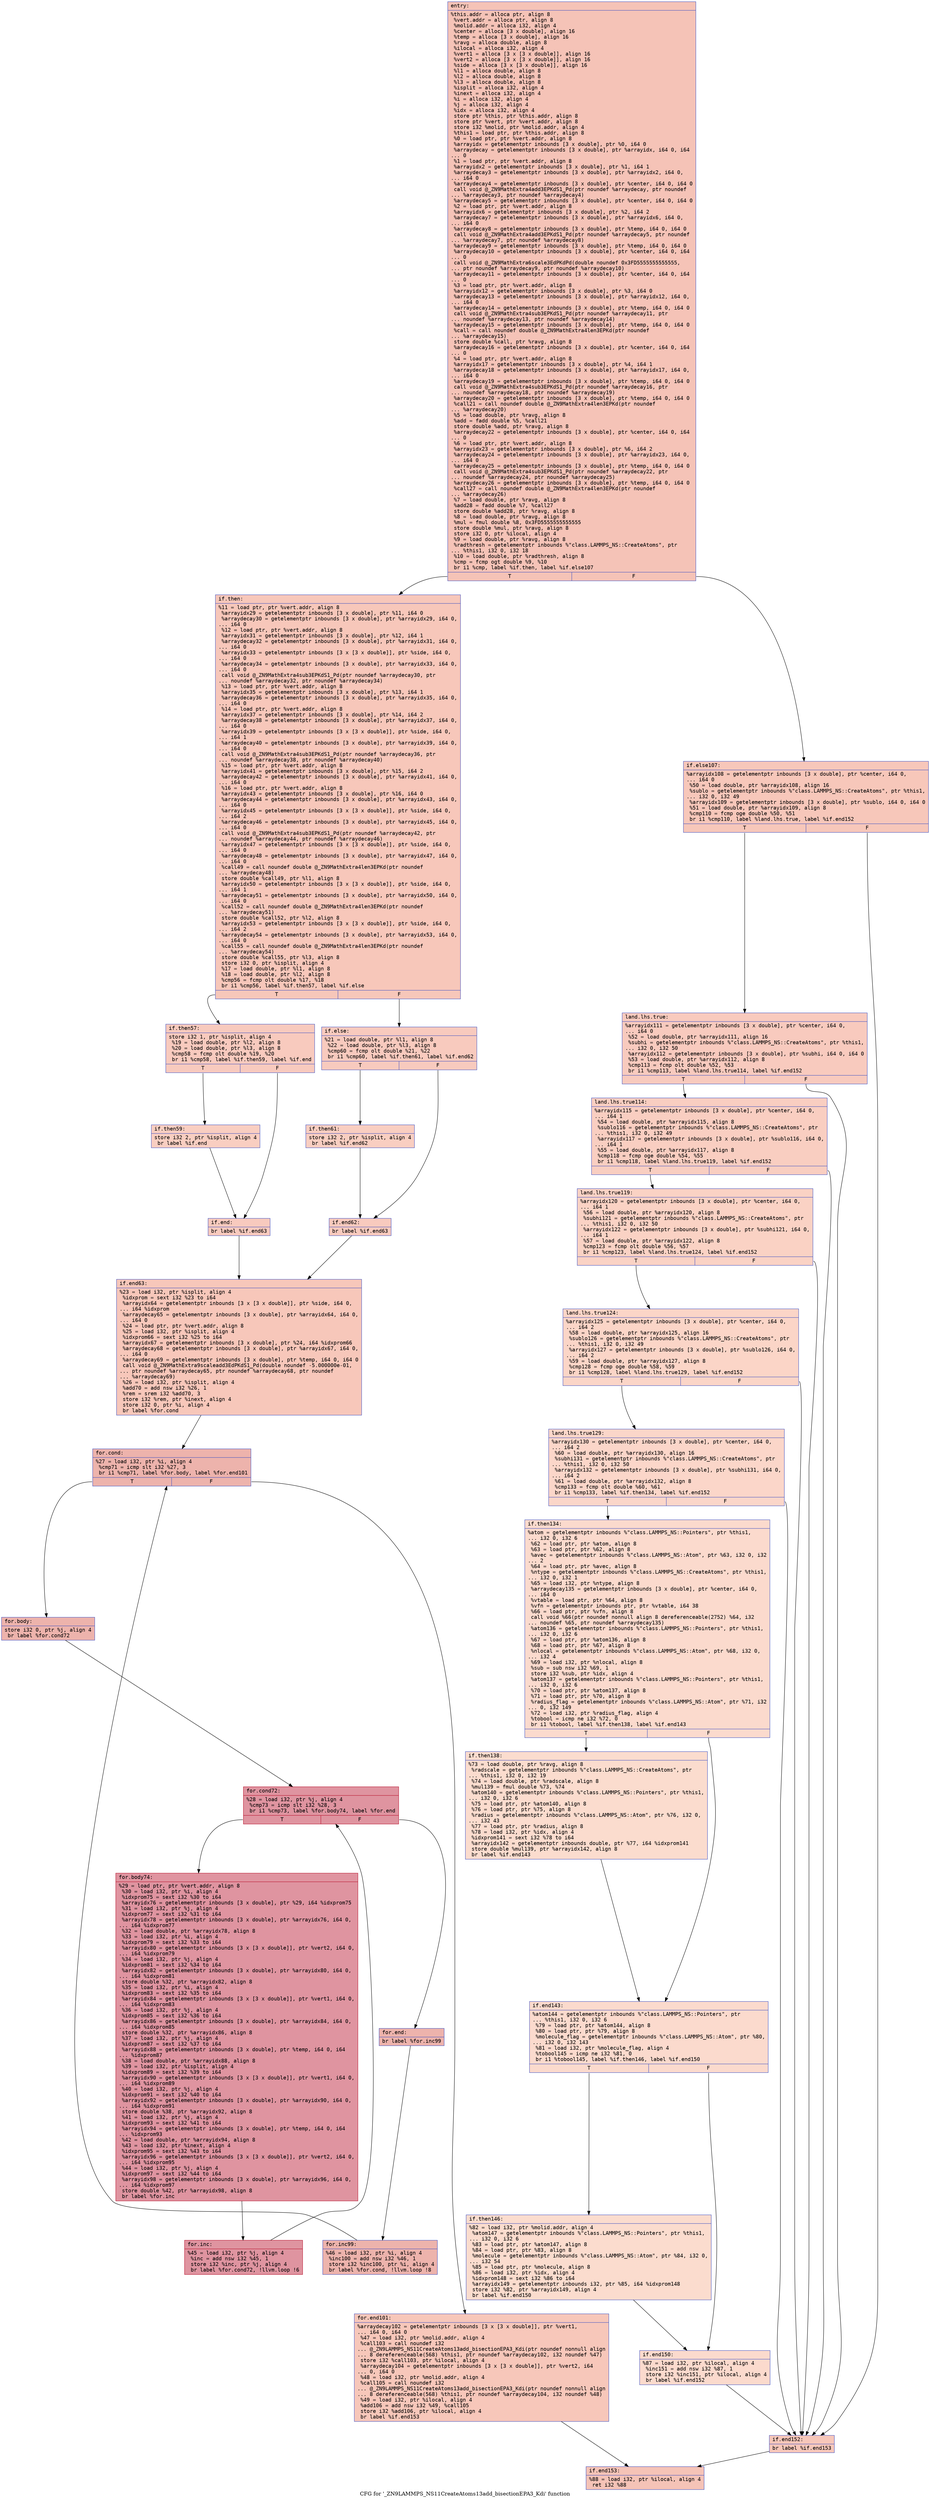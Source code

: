 digraph "CFG for '_ZN9LAMMPS_NS11CreateAtoms13add_bisectionEPA3_Kdi' function" {
	label="CFG for '_ZN9LAMMPS_NS11CreateAtoms13add_bisectionEPA3_Kdi' function";

	Node0x55e069375a70 [shape=record,color="#3d50c3ff", style=filled, fillcolor="#e8765c70" fontname="Courier",label="{entry:\l|  %this.addr = alloca ptr, align 8\l  %vert.addr = alloca ptr, align 8\l  %molid.addr = alloca i32, align 4\l  %center = alloca [3 x double], align 16\l  %temp = alloca [3 x double], align 16\l  %ravg = alloca double, align 8\l  %ilocal = alloca i32, align 4\l  %vert1 = alloca [3 x [3 x double]], align 16\l  %vert2 = alloca [3 x [3 x double]], align 16\l  %side = alloca [3 x [3 x double]], align 16\l  %l1 = alloca double, align 8\l  %l2 = alloca double, align 8\l  %l3 = alloca double, align 8\l  %isplit = alloca i32, align 4\l  %inext = alloca i32, align 4\l  %i = alloca i32, align 4\l  %j = alloca i32, align 4\l  %idx = alloca i32, align 4\l  store ptr %this, ptr %this.addr, align 8\l  store ptr %vert, ptr %vert.addr, align 8\l  store i32 %molid, ptr %molid.addr, align 4\l  %this1 = load ptr, ptr %this.addr, align 8\l  %0 = load ptr, ptr %vert.addr, align 8\l  %arrayidx = getelementptr inbounds [3 x double], ptr %0, i64 0\l  %arraydecay = getelementptr inbounds [3 x double], ptr %arrayidx, i64 0, i64\l... 0\l  %1 = load ptr, ptr %vert.addr, align 8\l  %arrayidx2 = getelementptr inbounds [3 x double], ptr %1, i64 1\l  %arraydecay3 = getelementptr inbounds [3 x double], ptr %arrayidx2, i64 0,\l... i64 0\l  %arraydecay4 = getelementptr inbounds [3 x double], ptr %center, i64 0, i64 0\l  call void @_ZN9MathExtra4add3EPKdS1_Pd(ptr noundef %arraydecay, ptr noundef\l... %arraydecay3, ptr noundef %arraydecay4)\l  %arraydecay5 = getelementptr inbounds [3 x double], ptr %center, i64 0, i64 0\l  %2 = load ptr, ptr %vert.addr, align 8\l  %arrayidx6 = getelementptr inbounds [3 x double], ptr %2, i64 2\l  %arraydecay7 = getelementptr inbounds [3 x double], ptr %arrayidx6, i64 0,\l... i64 0\l  %arraydecay8 = getelementptr inbounds [3 x double], ptr %temp, i64 0, i64 0\l  call void @_ZN9MathExtra4add3EPKdS1_Pd(ptr noundef %arraydecay5, ptr noundef\l... %arraydecay7, ptr noundef %arraydecay8)\l  %arraydecay9 = getelementptr inbounds [3 x double], ptr %temp, i64 0, i64 0\l  %arraydecay10 = getelementptr inbounds [3 x double], ptr %center, i64 0, i64\l... 0\l  call void @_ZN9MathExtra6scale3EdPKdPd(double noundef 0x3FD5555555555555,\l... ptr noundef %arraydecay9, ptr noundef %arraydecay10)\l  %arraydecay11 = getelementptr inbounds [3 x double], ptr %center, i64 0, i64\l... 0\l  %3 = load ptr, ptr %vert.addr, align 8\l  %arrayidx12 = getelementptr inbounds [3 x double], ptr %3, i64 0\l  %arraydecay13 = getelementptr inbounds [3 x double], ptr %arrayidx12, i64 0,\l... i64 0\l  %arraydecay14 = getelementptr inbounds [3 x double], ptr %temp, i64 0, i64 0\l  call void @_ZN9MathExtra4sub3EPKdS1_Pd(ptr noundef %arraydecay11, ptr\l... noundef %arraydecay13, ptr noundef %arraydecay14)\l  %arraydecay15 = getelementptr inbounds [3 x double], ptr %temp, i64 0, i64 0\l  %call = call noundef double @_ZN9MathExtra4len3EPKd(ptr noundef\l... %arraydecay15)\l  store double %call, ptr %ravg, align 8\l  %arraydecay16 = getelementptr inbounds [3 x double], ptr %center, i64 0, i64\l... 0\l  %4 = load ptr, ptr %vert.addr, align 8\l  %arrayidx17 = getelementptr inbounds [3 x double], ptr %4, i64 1\l  %arraydecay18 = getelementptr inbounds [3 x double], ptr %arrayidx17, i64 0,\l... i64 0\l  %arraydecay19 = getelementptr inbounds [3 x double], ptr %temp, i64 0, i64 0\l  call void @_ZN9MathExtra4sub3EPKdS1_Pd(ptr noundef %arraydecay16, ptr\l... noundef %arraydecay18, ptr noundef %arraydecay19)\l  %arraydecay20 = getelementptr inbounds [3 x double], ptr %temp, i64 0, i64 0\l  %call21 = call noundef double @_ZN9MathExtra4len3EPKd(ptr noundef\l... %arraydecay20)\l  %5 = load double, ptr %ravg, align 8\l  %add = fadd double %5, %call21\l  store double %add, ptr %ravg, align 8\l  %arraydecay22 = getelementptr inbounds [3 x double], ptr %center, i64 0, i64\l... 0\l  %6 = load ptr, ptr %vert.addr, align 8\l  %arrayidx23 = getelementptr inbounds [3 x double], ptr %6, i64 2\l  %arraydecay24 = getelementptr inbounds [3 x double], ptr %arrayidx23, i64 0,\l... i64 0\l  %arraydecay25 = getelementptr inbounds [3 x double], ptr %temp, i64 0, i64 0\l  call void @_ZN9MathExtra4sub3EPKdS1_Pd(ptr noundef %arraydecay22, ptr\l... noundef %arraydecay24, ptr noundef %arraydecay25)\l  %arraydecay26 = getelementptr inbounds [3 x double], ptr %temp, i64 0, i64 0\l  %call27 = call noundef double @_ZN9MathExtra4len3EPKd(ptr noundef\l... %arraydecay26)\l  %7 = load double, ptr %ravg, align 8\l  %add28 = fadd double %7, %call27\l  store double %add28, ptr %ravg, align 8\l  %8 = load double, ptr %ravg, align 8\l  %mul = fmul double %8, 0x3FD5555555555555\l  store double %mul, ptr %ravg, align 8\l  store i32 0, ptr %ilocal, align 4\l  %9 = load double, ptr %ravg, align 8\l  %radthresh = getelementptr inbounds %\"class.LAMMPS_NS::CreateAtoms\", ptr\l... %this1, i32 0, i32 18\l  %10 = load double, ptr %radthresh, align 8\l  %cmp = fcmp ogt double %9, %10\l  br i1 %cmp, label %if.then, label %if.else107\l|{<s0>T|<s1>F}}"];
	Node0x55e069375a70:s0 -> Node0x55e069379db0[tooltip="entry -> if.then\nProbability 50.00%" ];
	Node0x55e069375a70:s1 -> Node0x55e069379e20[tooltip="entry -> if.else107\nProbability 50.00%" ];
	Node0x55e069379db0 [shape=record,color="#3d50c3ff", style=filled, fillcolor="#ec7f6370" fontname="Courier",label="{if.then:\l|  %11 = load ptr, ptr %vert.addr, align 8\l  %arrayidx29 = getelementptr inbounds [3 x double], ptr %11, i64 0\l  %arraydecay30 = getelementptr inbounds [3 x double], ptr %arrayidx29, i64 0,\l... i64 0\l  %12 = load ptr, ptr %vert.addr, align 8\l  %arrayidx31 = getelementptr inbounds [3 x double], ptr %12, i64 1\l  %arraydecay32 = getelementptr inbounds [3 x double], ptr %arrayidx31, i64 0,\l... i64 0\l  %arrayidx33 = getelementptr inbounds [3 x [3 x double]], ptr %side, i64 0,\l... i64 0\l  %arraydecay34 = getelementptr inbounds [3 x double], ptr %arrayidx33, i64 0,\l... i64 0\l  call void @_ZN9MathExtra4sub3EPKdS1_Pd(ptr noundef %arraydecay30, ptr\l... noundef %arraydecay32, ptr noundef %arraydecay34)\l  %13 = load ptr, ptr %vert.addr, align 8\l  %arrayidx35 = getelementptr inbounds [3 x double], ptr %13, i64 1\l  %arraydecay36 = getelementptr inbounds [3 x double], ptr %arrayidx35, i64 0,\l... i64 0\l  %14 = load ptr, ptr %vert.addr, align 8\l  %arrayidx37 = getelementptr inbounds [3 x double], ptr %14, i64 2\l  %arraydecay38 = getelementptr inbounds [3 x double], ptr %arrayidx37, i64 0,\l... i64 0\l  %arrayidx39 = getelementptr inbounds [3 x [3 x double]], ptr %side, i64 0,\l... i64 1\l  %arraydecay40 = getelementptr inbounds [3 x double], ptr %arrayidx39, i64 0,\l... i64 0\l  call void @_ZN9MathExtra4sub3EPKdS1_Pd(ptr noundef %arraydecay36, ptr\l... noundef %arraydecay38, ptr noundef %arraydecay40)\l  %15 = load ptr, ptr %vert.addr, align 8\l  %arrayidx41 = getelementptr inbounds [3 x double], ptr %15, i64 2\l  %arraydecay42 = getelementptr inbounds [3 x double], ptr %arrayidx41, i64 0,\l... i64 0\l  %16 = load ptr, ptr %vert.addr, align 8\l  %arrayidx43 = getelementptr inbounds [3 x double], ptr %16, i64 0\l  %arraydecay44 = getelementptr inbounds [3 x double], ptr %arrayidx43, i64 0,\l... i64 0\l  %arrayidx45 = getelementptr inbounds [3 x [3 x double]], ptr %side, i64 0,\l... i64 2\l  %arraydecay46 = getelementptr inbounds [3 x double], ptr %arrayidx45, i64 0,\l... i64 0\l  call void @_ZN9MathExtra4sub3EPKdS1_Pd(ptr noundef %arraydecay42, ptr\l... noundef %arraydecay44, ptr noundef %arraydecay46)\l  %arrayidx47 = getelementptr inbounds [3 x [3 x double]], ptr %side, i64 0,\l... i64 0\l  %arraydecay48 = getelementptr inbounds [3 x double], ptr %arrayidx47, i64 0,\l... i64 0\l  %call49 = call noundef double @_ZN9MathExtra4len3EPKd(ptr noundef\l... %arraydecay48)\l  store double %call49, ptr %l1, align 8\l  %arrayidx50 = getelementptr inbounds [3 x [3 x double]], ptr %side, i64 0,\l... i64 1\l  %arraydecay51 = getelementptr inbounds [3 x double], ptr %arrayidx50, i64 0,\l... i64 0\l  %call52 = call noundef double @_ZN9MathExtra4len3EPKd(ptr noundef\l... %arraydecay51)\l  store double %call52, ptr %l2, align 8\l  %arrayidx53 = getelementptr inbounds [3 x [3 x double]], ptr %side, i64 0,\l... i64 2\l  %arraydecay54 = getelementptr inbounds [3 x double], ptr %arrayidx53, i64 0,\l... i64 0\l  %call55 = call noundef double @_ZN9MathExtra4len3EPKd(ptr noundef\l... %arraydecay54)\l  store double %call55, ptr %l3, align 8\l  store i32 0, ptr %isplit, align 4\l  %17 = load double, ptr %l1, align 8\l  %18 = load double, ptr %l2, align 8\l  %cmp56 = fcmp olt double %17, %18\l  br i1 %cmp56, label %if.then57, label %if.else\l|{<s0>T|<s1>F}}"];
	Node0x55e069379db0:s0 -> Node0x55e06937c330[tooltip="if.then -> if.then57\nProbability 50.00%" ];
	Node0x55e069379db0:s1 -> Node0x55e06937c380[tooltip="if.then -> if.else\nProbability 50.00%" ];
	Node0x55e06937c330 [shape=record,color="#3d50c3ff", style=filled, fillcolor="#ef886b70" fontname="Courier",label="{if.then57:\l|  store i32 1, ptr %isplit, align 4\l  %19 = load double, ptr %l2, align 8\l  %20 = load double, ptr %l3, align 8\l  %cmp58 = fcmp olt double %19, %20\l  br i1 %cmp58, label %if.then59, label %if.end\l|{<s0>T|<s1>F}}"];
	Node0x55e06937c330:s0 -> Node0x55e06937c750[tooltip="if.then57 -> if.then59\nProbability 50.00%" ];
	Node0x55e06937c330:s1 -> Node0x55e06937c7a0[tooltip="if.then57 -> if.end\nProbability 50.00%" ];
	Node0x55e06937c750 [shape=record,color="#3d50c3ff", style=filled, fillcolor="#f2907270" fontname="Courier",label="{if.then59:\l|  store i32 2, ptr %isplit, align 4\l  br label %if.end\l}"];
	Node0x55e06937c750 -> Node0x55e06937c7a0[tooltip="if.then59 -> if.end\nProbability 100.00%" ];
	Node0x55e06937c7a0 [shape=record,color="#3d50c3ff", style=filled, fillcolor="#ef886b70" fontname="Courier",label="{if.end:\l|  br label %if.end63\l}"];
	Node0x55e06937c7a0 -> Node0x55e06937c9c0[tooltip="if.end -> if.end63\nProbability 100.00%" ];
	Node0x55e06937c380 [shape=record,color="#3d50c3ff", style=filled, fillcolor="#ef886b70" fontname="Courier",label="{if.else:\l|  %21 = load double, ptr %l1, align 8\l  %22 = load double, ptr %l3, align 8\l  %cmp60 = fcmp olt double %21, %22\l  br i1 %cmp60, label %if.then61, label %if.end62\l|{<s0>T|<s1>F}}"];
	Node0x55e06937c380:s0 -> Node0x55e06937cbf0[tooltip="if.else -> if.then61\nProbability 50.00%" ];
	Node0x55e06937c380:s1 -> Node0x55e06937cc70[tooltip="if.else -> if.end62\nProbability 50.00%" ];
	Node0x55e06937cbf0 [shape=record,color="#3d50c3ff", style=filled, fillcolor="#f2907270" fontname="Courier",label="{if.then61:\l|  store i32 2, ptr %isplit, align 4\l  br label %if.end62\l}"];
	Node0x55e06937cbf0 -> Node0x55e06937cc70[tooltip="if.then61 -> if.end62\nProbability 100.00%" ];
	Node0x55e06937cc70 [shape=record,color="#3d50c3ff", style=filled, fillcolor="#ef886b70" fontname="Courier",label="{if.end62:\l|  br label %if.end63\l}"];
	Node0x55e06937cc70 -> Node0x55e06937c9c0[tooltip="if.end62 -> if.end63\nProbability 100.00%" ];
	Node0x55e06937c9c0 [shape=record,color="#3d50c3ff", style=filled, fillcolor="#ec7f6370" fontname="Courier",label="{if.end63:\l|  %23 = load i32, ptr %isplit, align 4\l  %idxprom = sext i32 %23 to i64\l  %arrayidx64 = getelementptr inbounds [3 x [3 x double]], ptr %side, i64 0,\l... i64 %idxprom\l  %arraydecay65 = getelementptr inbounds [3 x double], ptr %arrayidx64, i64 0,\l... i64 0\l  %24 = load ptr, ptr %vert.addr, align 8\l  %25 = load i32, ptr %isplit, align 4\l  %idxprom66 = sext i32 %25 to i64\l  %arrayidx67 = getelementptr inbounds [3 x double], ptr %24, i64 %idxprom66\l  %arraydecay68 = getelementptr inbounds [3 x double], ptr %arrayidx67, i64 0,\l... i64 0\l  %arraydecay69 = getelementptr inbounds [3 x double], ptr %temp, i64 0, i64 0\l  call void @_ZN9MathExtra9scaleadd3EdPKdS1_Pd(double noundef -5.000000e-01,\l... ptr noundef %arraydecay65, ptr noundef %arraydecay68, ptr noundef\l... %arraydecay69)\l  %26 = load i32, ptr %isplit, align 4\l  %add70 = add nsw i32 %26, 1\l  %rem = srem i32 %add70, 3\l  store i32 %rem, ptr %inext, align 4\l  store i32 0, ptr %i, align 4\l  br label %for.cond\l}"];
	Node0x55e06937c9c0 -> Node0x55e06937e140[tooltip="if.end63 -> for.cond\nProbability 100.00%" ];
	Node0x55e06937e140 [shape=record,color="#3d50c3ff", style=filled, fillcolor="#d6524470" fontname="Courier",label="{for.cond:\l|  %27 = load i32, ptr %i, align 4\l  %cmp71 = icmp slt i32 %27, 3\l  br i1 %cmp71, label %for.body, label %for.end101\l|{<s0>T|<s1>F}}"];
	Node0x55e06937e140:s0 -> Node0x55e06937e330[tooltip="for.cond -> for.body\nProbability 96.88%" ];
	Node0x55e06937e140:s1 -> Node0x55e06937e3b0[tooltip="for.cond -> for.end101\nProbability 3.12%" ];
	Node0x55e06937e330 [shape=record,color="#3d50c3ff", style=filled, fillcolor="#d6524470" fontname="Courier",label="{for.body:\l|  store i32 0, ptr %j, align 4\l  br label %for.cond72\l}"];
	Node0x55e06937e330 -> Node0x55e06937e580[tooltip="for.body -> for.cond72\nProbability 100.00%" ];
	Node0x55e06937e580 [shape=record,color="#b70d28ff", style=filled, fillcolor="#b70d2870" fontname="Courier",label="{for.cond72:\l|  %28 = load i32, ptr %j, align 4\l  %cmp73 = icmp slt i32 %28, 3\l  br i1 %cmp73, label %for.body74, label %for.end\l|{<s0>T|<s1>F}}"];
	Node0x55e06937e580:s0 -> Node0x55e06937e7a0[tooltip="for.cond72 -> for.body74\nProbability 96.88%" ];
	Node0x55e06937e580:s1 -> Node0x55e06937e820[tooltip="for.cond72 -> for.end\nProbability 3.12%" ];
	Node0x55e06937e7a0 [shape=record,color="#b70d28ff", style=filled, fillcolor="#b70d2870" fontname="Courier",label="{for.body74:\l|  %29 = load ptr, ptr %vert.addr, align 8\l  %30 = load i32, ptr %i, align 4\l  %idxprom75 = sext i32 %30 to i64\l  %arrayidx76 = getelementptr inbounds [3 x double], ptr %29, i64 %idxprom75\l  %31 = load i32, ptr %j, align 4\l  %idxprom77 = sext i32 %31 to i64\l  %arrayidx78 = getelementptr inbounds [3 x double], ptr %arrayidx76, i64 0,\l... i64 %idxprom77\l  %32 = load double, ptr %arrayidx78, align 8\l  %33 = load i32, ptr %i, align 4\l  %idxprom79 = sext i32 %33 to i64\l  %arrayidx80 = getelementptr inbounds [3 x [3 x double]], ptr %vert2, i64 0,\l... i64 %idxprom79\l  %34 = load i32, ptr %j, align 4\l  %idxprom81 = sext i32 %34 to i64\l  %arrayidx82 = getelementptr inbounds [3 x double], ptr %arrayidx80, i64 0,\l... i64 %idxprom81\l  store double %32, ptr %arrayidx82, align 8\l  %35 = load i32, ptr %i, align 4\l  %idxprom83 = sext i32 %35 to i64\l  %arrayidx84 = getelementptr inbounds [3 x [3 x double]], ptr %vert1, i64 0,\l... i64 %idxprom83\l  %36 = load i32, ptr %j, align 4\l  %idxprom85 = sext i32 %36 to i64\l  %arrayidx86 = getelementptr inbounds [3 x double], ptr %arrayidx84, i64 0,\l... i64 %idxprom85\l  store double %32, ptr %arrayidx86, align 8\l  %37 = load i32, ptr %j, align 4\l  %idxprom87 = sext i32 %37 to i64\l  %arrayidx88 = getelementptr inbounds [3 x double], ptr %temp, i64 0, i64\l... %idxprom87\l  %38 = load double, ptr %arrayidx88, align 8\l  %39 = load i32, ptr %isplit, align 4\l  %idxprom89 = sext i32 %39 to i64\l  %arrayidx90 = getelementptr inbounds [3 x [3 x double]], ptr %vert1, i64 0,\l... i64 %idxprom89\l  %40 = load i32, ptr %j, align 4\l  %idxprom91 = sext i32 %40 to i64\l  %arrayidx92 = getelementptr inbounds [3 x double], ptr %arrayidx90, i64 0,\l... i64 %idxprom91\l  store double %38, ptr %arrayidx92, align 8\l  %41 = load i32, ptr %j, align 4\l  %idxprom93 = sext i32 %41 to i64\l  %arrayidx94 = getelementptr inbounds [3 x double], ptr %temp, i64 0, i64\l... %idxprom93\l  %42 = load double, ptr %arrayidx94, align 8\l  %43 = load i32, ptr %inext, align 4\l  %idxprom95 = sext i32 %43 to i64\l  %arrayidx96 = getelementptr inbounds [3 x [3 x double]], ptr %vert2, i64 0,\l... i64 %idxprom95\l  %44 = load i32, ptr %j, align 4\l  %idxprom97 = sext i32 %44 to i64\l  %arrayidx98 = getelementptr inbounds [3 x double], ptr %arrayidx96, i64 0,\l... i64 %idxprom97\l  store double %42, ptr %arrayidx98, align 8\l  br label %for.inc\l}"];
	Node0x55e06937e7a0 -> Node0x55e0693806c0[tooltip="for.body74 -> for.inc\nProbability 100.00%" ];
	Node0x55e0693806c0 [shape=record,color="#b70d28ff", style=filled, fillcolor="#b70d2870" fontname="Courier",label="{for.inc:\l|  %45 = load i32, ptr %j, align 4\l  %inc = add nsw i32 %45, 1\l  store i32 %inc, ptr %j, align 4\l  br label %for.cond72, !llvm.loop !6\l}"];
	Node0x55e0693806c0 -> Node0x55e06937e580[tooltip="for.inc -> for.cond72\nProbability 100.00%" ];
	Node0x55e06937e820 [shape=record,color="#3d50c3ff", style=filled, fillcolor="#d6524470" fontname="Courier",label="{for.end:\l|  br label %for.inc99\l}"];
	Node0x55e06937e820 -> Node0x55e069380af0[tooltip="for.end -> for.inc99\nProbability 100.00%" ];
	Node0x55e069380af0 [shape=record,color="#3d50c3ff", style=filled, fillcolor="#d6524470" fontname="Courier",label="{for.inc99:\l|  %46 = load i32, ptr %i, align 4\l  %inc100 = add nsw i32 %46, 1\l  store i32 %inc100, ptr %i, align 4\l  br label %for.cond, !llvm.loop !8\l}"];
	Node0x55e069380af0 -> Node0x55e06937e140[tooltip="for.inc99 -> for.cond\nProbability 100.00%" ];
	Node0x55e06937e3b0 [shape=record,color="#3d50c3ff", style=filled, fillcolor="#ec7f6370" fontname="Courier",label="{for.end101:\l|  %arraydecay102 = getelementptr inbounds [3 x [3 x double]], ptr %vert1,\l... i64 0, i64 0\l  %47 = load i32, ptr %molid.addr, align 4\l  %call103 = call noundef i32\l... @_ZN9LAMMPS_NS11CreateAtoms13add_bisectionEPA3_Kdi(ptr noundef nonnull align\l... 8 dereferenceable(568) %this1, ptr noundef %arraydecay102, i32 noundef %47)\l  store i32 %call103, ptr %ilocal, align 4\l  %arraydecay104 = getelementptr inbounds [3 x [3 x double]], ptr %vert2, i64\l... 0, i64 0\l  %48 = load i32, ptr %molid.addr, align 4\l  %call105 = call noundef i32\l... @_ZN9LAMMPS_NS11CreateAtoms13add_bisectionEPA3_Kdi(ptr noundef nonnull align\l... 8 dereferenceable(568) %this1, ptr noundef %arraydecay104, i32 noundef %48)\l  %49 = load i32, ptr %ilocal, align 4\l  %add106 = add nsw i32 %49, %call105\l  store i32 %add106, ptr %ilocal, align 4\l  br label %if.end153\l}"];
	Node0x55e06937e3b0 -> Node0x55e069382020[tooltip="for.end101 -> if.end153\nProbability 100.00%" ];
	Node0x55e069379e20 [shape=record,color="#3d50c3ff", style=filled, fillcolor="#ec7f6370" fontname="Courier",label="{if.else107:\l|  %arrayidx108 = getelementptr inbounds [3 x double], ptr %center, i64 0,\l... i64 0\l  %50 = load double, ptr %arrayidx108, align 16\l  %sublo = getelementptr inbounds %\"class.LAMMPS_NS::CreateAtoms\", ptr %this1,\l... i32 0, i32 49\l  %arrayidx109 = getelementptr inbounds [3 x double], ptr %sublo, i64 0, i64 0\l  %51 = load double, ptr %arrayidx109, align 8\l  %cmp110 = fcmp oge double %50, %51\l  br i1 %cmp110, label %land.lhs.true, label %if.end152\l|{<s0>T|<s1>F}}"];
	Node0x55e069379e20:s0 -> Node0x55e069382550[tooltip="if.else107 -> land.lhs.true\nProbability 50.00%" ];
	Node0x55e069379e20:s1 -> Node0x55e0693825d0[tooltip="if.else107 -> if.end152\nProbability 50.00%" ];
	Node0x55e069382550 [shape=record,color="#3d50c3ff", style=filled, fillcolor="#ef886b70" fontname="Courier",label="{land.lhs.true:\l|  %arrayidx111 = getelementptr inbounds [3 x double], ptr %center, i64 0,\l... i64 0\l  %52 = load double, ptr %arrayidx111, align 16\l  %subhi = getelementptr inbounds %\"class.LAMMPS_NS::CreateAtoms\", ptr %this1,\l... i32 0, i32 50\l  %arrayidx112 = getelementptr inbounds [3 x double], ptr %subhi, i64 0, i64 0\l  %53 = load double, ptr %arrayidx112, align 8\l  %cmp113 = fcmp olt double %52, %53\l  br i1 %cmp113, label %land.lhs.true114, label %if.end152\l|{<s0>T|<s1>F}}"];
	Node0x55e069382550:s0 -> Node0x55e069382ba0[tooltip="land.lhs.true -> land.lhs.true114\nProbability 50.00%" ];
	Node0x55e069382550:s1 -> Node0x55e0693825d0[tooltip="land.lhs.true -> if.end152\nProbability 50.00%" ];
	Node0x55e069382ba0 [shape=record,color="#3d50c3ff", style=filled, fillcolor="#f2907270" fontname="Courier",label="{land.lhs.true114:\l|  %arrayidx115 = getelementptr inbounds [3 x double], ptr %center, i64 0,\l... i64 1\l  %54 = load double, ptr %arrayidx115, align 8\l  %sublo116 = getelementptr inbounds %\"class.LAMMPS_NS::CreateAtoms\", ptr\l... %this1, i32 0, i32 49\l  %arrayidx117 = getelementptr inbounds [3 x double], ptr %sublo116, i64 0,\l... i64 1\l  %55 = load double, ptr %arrayidx117, align 8\l  %cmp118 = fcmp oge double %54, %55\l  br i1 %cmp118, label %land.lhs.true119, label %if.end152\l|{<s0>T|<s1>F}}"];
	Node0x55e069382ba0:s0 -> Node0x55e069383180[tooltip="land.lhs.true114 -> land.lhs.true119\nProbability 50.00%" ];
	Node0x55e069382ba0:s1 -> Node0x55e0693825d0[tooltip="land.lhs.true114 -> if.end152\nProbability 50.00%" ];
	Node0x55e069383180 [shape=record,color="#3d50c3ff", style=filled, fillcolor="#f4987a70" fontname="Courier",label="{land.lhs.true119:\l|  %arrayidx120 = getelementptr inbounds [3 x double], ptr %center, i64 0,\l... i64 1\l  %56 = load double, ptr %arrayidx120, align 8\l  %subhi121 = getelementptr inbounds %\"class.LAMMPS_NS::CreateAtoms\", ptr\l... %this1, i32 0, i32 50\l  %arrayidx122 = getelementptr inbounds [3 x double], ptr %subhi121, i64 0,\l... i64 1\l  %57 = load double, ptr %arrayidx122, align 8\l  %cmp123 = fcmp olt double %56, %57\l  br i1 %cmp123, label %land.lhs.true124, label %if.end152\l|{<s0>T|<s1>F}}"];
	Node0x55e069383180:s0 -> Node0x55e069383730[tooltip="land.lhs.true119 -> land.lhs.true124\nProbability 50.00%" ];
	Node0x55e069383180:s1 -> Node0x55e0693825d0[tooltip="land.lhs.true119 -> if.end152\nProbability 50.00%" ];
	Node0x55e069383730 [shape=record,color="#3d50c3ff", style=filled, fillcolor="#f5a08170" fontname="Courier",label="{land.lhs.true124:\l|  %arrayidx125 = getelementptr inbounds [3 x double], ptr %center, i64 0,\l... i64 2\l  %58 = load double, ptr %arrayidx125, align 16\l  %sublo126 = getelementptr inbounds %\"class.LAMMPS_NS::CreateAtoms\", ptr\l... %this1, i32 0, i32 49\l  %arrayidx127 = getelementptr inbounds [3 x double], ptr %sublo126, i64 0,\l... i64 2\l  %59 = load double, ptr %arrayidx127, align 8\l  %cmp128 = fcmp oge double %58, %59\l  br i1 %cmp128, label %land.lhs.true129, label %if.end152\l|{<s0>T|<s1>F}}"];
	Node0x55e069383730:s0 -> Node0x55e069383ce0[tooltip="land.lhs.true124 -> land.lhs.true129\nProbability 50.00%" ];
	Node0x55e069383730:s1 -> Node0x55e0693825d0[tooltip="land.lhs.true124 -> if.end152\nProbability 50.00%" ];
	Node0x55e069383ce0 [shape=record,color="#3d50c3ff", style=filled, fillcolor="#f6a38570" fontname="Courier",label="{land.lhs.true129:\l|  %arrayidx130 = getelementptr inbounds [3 x double], ptr %center, i64 0,\l... i64 2\l  %60 = load double, ptr %arrayidx130, align 16\l  %subhi131 = getelementptr inbounds %\"class.LAMMPS_NS::CreateAtoms\", ptr\l... %this1, i32 0, i32 50\l  %arrayidx132 = getelementptr inbounds [3 x double], ptr %subhi131, i64 0,\l... i64 2\l  %61 = load double, ptr %arrayidx132, align 8\l  %cmp133 = fcmp olt double %60, %61\l  br i1 %cmp133, label %if.then134, label %if.end152\l|{<s0>T|<s1>F}}"];
	Node0x55e069383ce0:s0 -> Node0x55e069384260[tooltip="land.lhs.true129 -> if.then134\nProbability 50.00%" ];
	Node0x55e069383ce0:s1 -> Node0x55e0693825d0[tooltip="land.lhs.true129 -> if.end152\nProbability 50.00%" ];
	Node0x55e069384260 [shape=record,color="#3d50c3ff", style=filled, fillcolor="#f7ac8e70" fontname="Courier",label="{if.then134:\l|  %atom = getelementptr inbounds %\"class.LAMMPS_NS::Pointers\", ptr %this1,\l... i32 0, i32 6\l  %62 = load ptr, ptr %atom, align 8\l  %63 = load ptr, ptr %62, align 8\l  %avec = getelementptr inbounds %\"class.LAMMPS_NS::Atom\", ptr %63, i32 0, i32\l... 2\l  %64 = load ptr, ptr %avec, align 8\l  %ntype = getelementptr inbounds %\"class.LAMMPS_NS::CreateAtoms\", ptr %this1,\l... i32 0, i32 1\l  %65 = load i32, ptr %ntype, align 8\l  %arraydecay135 = getelementptr inbounds [3 x double], ptr %center, i64 0,\l... i64 0\l  %vtable = load ptr, ptr %64, align 8\l  %vfn = getelementptr inbounds ptr, ptr %vtable, i64 38\l  %66 = load ptr, ptr %vfn, align 8\l  call void %66(ptr noundef nonnull align 8 dereferenceable(2752) %64, i32\l... noundef %65, ptr noundef %arraydecay135)\l  %atom136 = getelementptr inbounds %\"class.LAMMPS_NS::Pointers\", ptr %this1,\l... i32 0, i32 6\l  %67 = load ptr, ptr %atom136, align 8\l  %68 = load ptr, ptr %67, align 8\l  %nlocal = getelementptr inbounds %\"class.LAMMPS_NS::Atom\", ptr %68, i32 0,\l... i32 4\l  %69 = load i32, ptr %nlocal, align 8\l  %sub = sub nsw i32 %69, 1\l  store i32 %sub, ptr %idx, align 4\l  %atom137 = getelementptr inbounds %\"class.LAMMPS_NS::Pointers\", ptr %this1,\l... i32 0, i32 6\l  %70 = load ptr, ptr %atom137, align 8\l  %71 = load ptr, ptr %70, align 8\l  %radius_flag = getelementptr inbounds %\"class.LAMMPS_NS::Atom\", ptr %71, i32\l... 0, i32 149\l  %72 = load i32, ptr %radius_flag, align 4\l  %tobool = icmp ne i32 %72, 0\l  br i1 %tobool, label %if.then138, label %if.end143\l|{<s0>T|<s1>F}}"];
	Node0x55e069384260:s0 -> Node0x55e069385490[tooltip="if.then134 -> if.then138\nProbability 62.50%" ];
	Node0x55e069384260:s1 -> Node0x55e069385510[tooltip="if.then134 -> if.end143\nProbability 37.50%" ];
	Node0x55e069385490 [shape=record,color="#3d50c3ff", style=filled, fillcolor="#f7af9170" fontname="Courier",label="{if.then138:\l|  %73 = load double, ptr %ravg, align 8\l  %radscale = getelementptr inbounds %\"class.LAMMPS_NS::CreateAtoms\", ptr\l... %this1, i32 0, i32 19\l  %74 = load double, ptr %radscale, align 8\l  %mul139 = fmul double %73, %74\l  %atom140 = getelementptr inbounds %\"class.LAMMPS_NS::Pointers\", ptr %this1,\l... i32 0, i32 6\l  %75 = load ptr, ptr %atom140, align 8\l  %76 = load ptr, ptr %75, align 8\l  %radius = getelementptr inbounds %\"class.LAMMPS_NS::Atom\", ptr %76, i32 0,\l... i32 43\l  %77 = load ptr, ptr %radius, align 8\l  %78 = load i32, ptr %idx, align 4\l  %idxprom141 = sext i32 %78 to i64\l  %arrayidx142 = getelementptr inbounds double, ptr %77, i64 %idxprom141\l  store double %mul139, ptr %arrayidx142, align 8\l  br label %if.end143\l}"];
	Node0x55e069385490 -> Node0x55e069385510[tooltip="if.then138 -> if.end143\nProbability 100.00%" ];
	Node0x55e069385510 [shape=record,color="#3d50c3ff", style=filled, fillcolor="#f7ac8e70" fontname="Courier",label="{if.end143:\l|  %atom144 = getelementptr inbounds %\"class.LAMMPS_NS::Pointers\", ptr\l... %this1, i32 0, i32 6\l  %79 = load ptr, ptr %atom144, align 8\l  %80 = load ptr, ptr %79, align 8\l  %molecule_flag = getelementptr inbounds %\"class.LAMMPS_NS::Atom\", ptr %80,\l... i32 0, i32 143\l  %81 = load i32, ptr %molecule_flag, align 4\l  %tobool145 = icmp ne i32 %81, 0\l  br i1 %tobool145, label %if.then146, label %if.end150\l|{<s0>T|<s1>F}}"];
	Node0x55e069385510:s0 -> Node0x55e06937db40[tooltip="if.end143 -> if.then146\nProbability 62.50%" ];
	Node0x55e069385510:s1 -> Node0x55e069386fd0[tooltip="if.end143 -> if.end150\nProbability 37.50%" ];
	Node0x55e06937db40 [shape=record,color="#3d50c3ff", style=filled, fillcolor="#f7af9170" fontname="Courier",label="{if.then146:\l|  %82 = load i32, ptr %molid.addr, align 4\l  %atom147 = getelementptr inbounds %\"class.LAMMPS_NS::Pointers\", ptr %this1,\l... i32 0, i32 6\l  %83 = load ptr, ptr %atom147, align 8\l  %84 = load ptr, ptr %83, align 8\l  %molecule = getelementptr inbounds %\"class.LAMMPS_NS::Atom\", ptr %84, i32 0,\l... i32 54\l  %85 = load ptr, ptr %molecule, align 8\l  %86 = load i32, ptr %idx, align 4\l  %idxprom148 = sext i32 %86 to i64\l  %arrayidx149 = getelementptr inbounds i32, ptr %85, i64 %idxprom148\l  store i32 %82, ptr %arrayidx149, align 4\l  br label %if.end150\l}"];
	Node0x55e06937db40 -> Node0x55e069386fd0[tooltip="if.then146 -> if.end150\nProbability 100.00%" ];
	Node0x55e069386fd0 [shape=record,color="#3d50c3ff", style=filled, fillcolor="#f7ac8e70" fontname="Courier",label="{if.end150:\l|  %87 = load i32, ptr %ilocal, align 4\l  %inc151 = add nsw i32 %87, 1\l  store i32 %inc151, ptr %ilocal, align 4\l  br label %if.end152\l}"];
	Node0x55e069386fd0 -> Node0x55e0693825d0[tooltip="if.end150 -> if.end152\nProbability 100.00%" ];
	Node0x55e0693825d0 [shape=record,color="#3d50c3ff", style=filled, fillcolor="#ec7f6370" fontname="Courier",label="{if.end152:\l|  br label %if.end153\l}"];
	Node0x55e0693825d0 -> Node0x55e069382020[tooltip="if.end152 -> if.end153\nProbability 100.00%" ];
	Node0x55e069382020 [shape=record,color="#3d50c3ff", style=filled, fillcolor="#e8765c70" fontname="Courier",label="{if.end153:\l|  %88 = load i32, ptr %ilocal, align 4\l  ret i32 %88\l}"];
}
